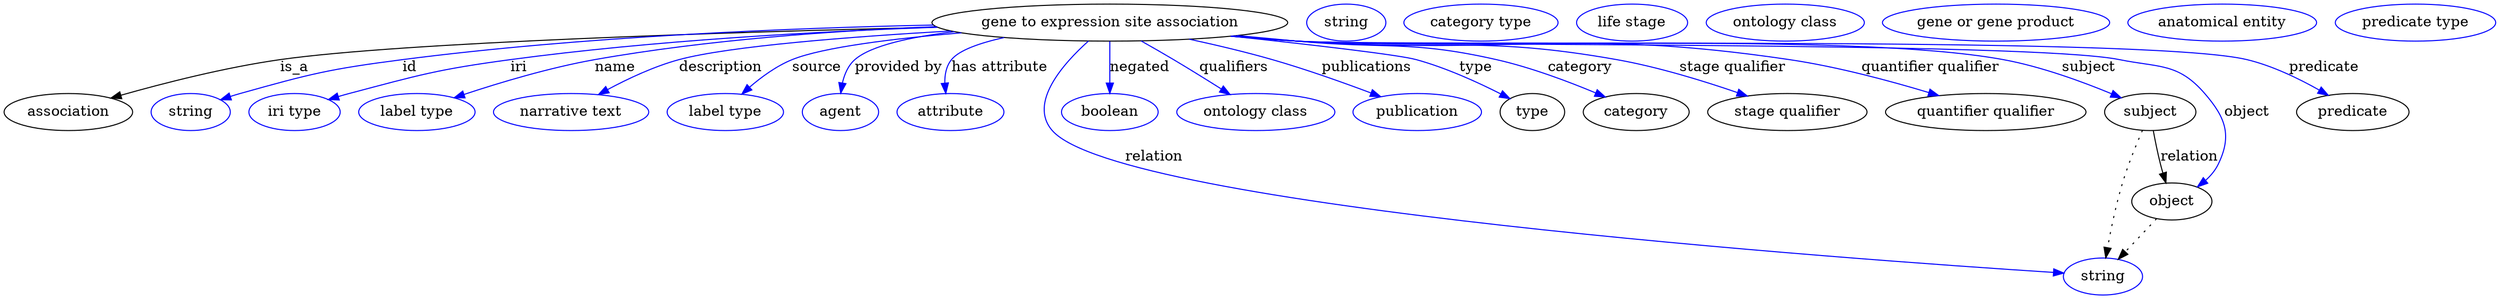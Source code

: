 digraph {
	graph [bb="0,0,2422.4,283"];
	node [label="\N"];
	"gene to expression site association"	[height=0.5,
		label="gene to expression site association",
		pos="1075.4,265",
		width=4.8024];
	association	[height=0.5,
		pos="62.394,178",
		width=1.7332];
	"gene to expression site association" -> association	[label=is_a,
		lp="282.39,221.5",
		pos="e,103.75,191.56 907.71,260.57 708.24,255.81 387.28,245.84 268.39,229 214.87,221.42 154.95,206.08 113.59,194.37"];
	id	[color=blue,
		height=0.5,
		label=string,
		pos="181.39,178",
		width=1.0652];
	"gene to expression site association" -> id	[color=blue,
		label=id,
		lp="394.39,221.5",
		pos="e,210.38,189.97 903.68,262.64 764.1,259.76 562.35,251.58 387.39,229 316.25,219.82 298.47,215.35 229.39,196 226.29,195.13 223.09,\
194.16 219.89,193.14",
		style=solid];
	iri	[color=blue,
		height=0.5,
		label="iri type",
		pos="282.39,178",
		width=1.2277];
	"gene to expression site association" -> iri	[color=blue,
		label=iri,
		lp="500.39,221.5",
		pos="e,315.32,190.14 907.96,260.48 791.09,256.43 631.7,247.72 492.39,229 421.73,219.5 404.32,214.25 335.39,196 332.02,195.11 328.55,194.13 \
325.07,193.11",
		style=solid];
	name	[color=blue,
		height=0.5,
		label="label type",
		pos="401.39,178",
		width=1.5707];
	"gene to expression site association" -> name	[color=blue,
		label=name,
		lp="594.39,221.5",
		pos="e,437.65,191.92 906.45,261.08 808.8,257.19 683.96,248.43 574.39,229 530.55,221.22 481.93,206.62 447.43,195.2",
		style=solid];
	description	[color=blue,
		height=0.5,
		label="narrative text",
		pos="551.39,178",
		width=2.0943];
	"gene to expression site association" -> description	[color=blue,
		label=description,
		lp="696.89,221.5",
		pos="e,577.98,194.98 920.85,256.89 822.55,251.25 704.93,242.11 656.39,229 632.16,222.45 606.71,210.47 586.93,199.88",
		style=solid];
	source	[color=blue,
		height=0.5,
		label="label type",
		pos="701.39,178",
		width=1.5707];
	"gene to expression site association" -> source	[color=blue,
		label=source,
		lp="790.39,221.5",
		pos="e,717.43,195.41 931.03,255.07 865.62,249.52 796.3,241.09 766.39,229 751.17,222.84 736.46,212.08 724.9,202.11",
		style=solid];
	"provided by"	[color=blue,
		height=0.5,
		label=agent,
		pos="813.39,178",
		width=1.0291];
	"gene to expression site association" -> "provided by"	[color=blue,
		label="provided by",
		lp="869.89,221.5",
		pos="e,813.66,196.34 924.27,256.18 881.9,251.11 843.1,242.75 827.39,229 820.84,223.26 817.23,214.72 815.29,206.32",
		style=solid];
	"has attribute"	[color=blue,
		height=0.5,
		label=attribute,
		pos="920.39,178",
		width=1.4443];
	"gene to expression site association" -> "has attribute"	[color=blue,
		label="has attribute",
		lp="968.39,221.5",
		pos="e,915.85,196.1 972.51,250.47 949.13,245.25 928.93,238.25 921.39,229 916.23,222.66 914.73,214.21 914.9,206.07",
		style=solid];
	relation	[color=blue,
		height=0.5,
		label=string,
		pos="2040.4,18",
		width=1.0652];
	"gene to expression site association" -> relation	[color=blue,
		label=relation,
		lp="1118.4,134.5",
		pos="e,2002.6,21.326 1054.6,247.1 1030.2,225.28 995.95,186.9 1019.4,160 1084.4,85.403 1799.2,34.455 1992.5,21.976",
		style=solid];
	negated	[color=blue,
		height=0.5,
		label=boolean,
		pos="1075.4,178",
		width=1.2999];
	"gene to expression site association" -> negated	[color=blue,
		label=negated,
		lp="1104.4,221.5",
		pos="e,1075.4,196.18 1075.4,246.8 1075.4,235.16 1075.4,219.55 1075.4,206.24",
		style=solid];
	qualifiers	[color=blue,
		height=0.5,
		label="ontology class",
		pos="1216.4,178",
		width=2.1304];
	"gene to expression site association" -> qualifiers	[color=blue,
		label=qualifiers,
		lp="1195.9,221.5",
		pos="e,1191.7,195.09 1105.8,247.21 1115.9,241.54 1127.2,235.09 1137.4,229 1152.5,219.98 1168.9,209.64 1182.9,200.72",
		style=solid];
	publications	[color=blue,
		height=0.5,
		label=publication,
		pos="1373.4,178",
		width=1.7332];
	"gene to expression site association" -> publications	[color=blue,
		label=publications,
		lp="1324.4,221.5",
		pos="e,1338.1,192.98 1153,248.82 1178.8,243.26 1207.5,236.47 1233.4,229 1265.6,219.71 1301.3,206.96 1328.5,196.66",
		style=solid];
	type	[height=0.5,
		pos="1485.4,178",
		width=0.86659];
	"gene to expression site association" -> type	[color=blue,
		label=type,
		lp="1430.4,221.5",
		pos="e,1463.6,191 1202.6,252.8 1268.1,246.28 1340.8,237.65 1372.4,229 1401.4,221.08 1432.4,206.87 1454.7,195.61",
		style=solid];
	category	[height=0.5,
		pos="1586.4,178",
		width=1.4263];
	"gene to expression site association" -> category	[color=blue,
		label=category,
		lp="1531.9,221.5",
		pos="e,1556.3,192.64 1199.2,252.43 1218.7,250.61 1238.6,248.75 1257.4,247 1343.2,238.99 1366.4,248.02 1450.4,229 1483.8,221.43 1520.2,\
207.75 1546.9,196.61",
		style=solid];
	"stage qualifier"	[height=0.5,
		pos="1733.4,178",
		width=2.1484];
	"gene to expression site association" -> "stage qualifier"	[color=blue,
		label="stage qualifier",
		lp="1679.9,221.5",
		pos="e,1694.4,193.57 1196.2,252.11 1216.6,250.28 1237.6,248.5 1257.4,247 1395,236.58 1431.5,253.07 1567.4,229 1607.7,221.87 1652,208.21 \
1684.7,196.97",
		style=solid];
	"quantifier qualifier"	[height=0.5,
		pos="1926.4,178",
		width=2.7081];
	"gene to expression site association" -> "quantifier qualifier"	[color=blue,
		label="quantifier qualifier",
		lp="1872.4,221.5",
		pos="e,1880.7,193.99 1194.8,251.9 1215.6,250.05 1237.1,248.33 1257.4,247 1469.5,233.11 1525.1,260.1 1735.4,229 1781.8,222.14 1833.1,208.34 \
1870.9,196.97",
		style=solid];
	subject	[height=0.5,
		pos="2086.4,178",
		width=1.2277];
	"gene to expression site association" -> subject	[color=blue,
		label=subject,
		lp="2026.4,221.5",
		pos="e,2058.1,191.85 1193.3,251.83 1214.6,249.96 1236.6,248.24 1257.4,247 1409.6,237.9 1793.4,256.5 1943.4,229 1980.2,222.26 2020.2,207.57 \
2048.6,195.85",
		style=solid];
	object	[height=0.5,
		pos="2107.4,91",
		width=1.0832];
	"gene to expression site association" -> object	[color=blue,
		label=object,
		lp="2180.4,178",
		pos="e,2132.3,105.25 1193.3,251.77 1214.6,249.9 1236.6,248.2 1257.4,247 1346,241.87 1969.4,246.68 2056.4,229 2095.3,221.09 2113.4,225.99 \
2139.4,196 2159.8,172.42 2166.1,155.03 2152.4,127 2149.5,121.17 2145.2,116.02 2140.3,111.6",
		style=solid];
	predicate	[height=0.5,
		pos="2283.4,178",
		width=1.5165];
	"gene to expression site association" -> predicate	[color=blue,
		label=predicate,
		lp="2255.4,221.5",
		pos="e,2259.5,194.28 1192.8,251.76 1214.3,249.88 1236.5,248.18 1257.4,247 1359.8,241.23 2080.7,252.96 2180.4,229 2205.3,223.03 2231.1,\
210.44 2250.7,199.38",
		style=solid];
	association_type	[color=blue,
		height=0.5,
		label=string,
		pos="1304.4,265",
		width=1.0652];
	association_category	[color=blue,
		height=0.5,
		label="category type",
		pos="1435.4,265",
		width=2.0762];
	"gene to expression site association_stage qualifier"	[color=blue,
		height=0.5,
		label="life stage",
		pos="1582.4,265",
		width=1.4985];
	"gene to expression site association_quantifier qualifier"	[color=blue,
		height=0.5,
		label="ontology class",
		pos="1731.4,265",
		width=2.1304];
	subject -> relation	[pos="e,2043.1,36.136 2078.8,160.24 2072.9,146.64 2064.8,126.88 2059.4,109 2053.1,88.265 2048.2,64.241 2044.9,46.231",
		style=dotted];
	subject -> object	[label=relation,
		lp="2124.4,134.5",
		pos="e,2101.7,108.98 2089.4,159.77 2091.2,150.09 2093.6,137.8 2096.4,127 2097.1,124.32 2097.9,121.53 2098.7,118.76"];
	"gene to expression site association_subject"	[color=blue,
		height=0.5,
		label="gene or gene product",
		pos="1936.4,265",
		width=3.0692];
	object -> relation	[pos="e,2055.2,34.713 2092.5,74.243 2083.6,64.775 2072.1,52.56 2062.1,42.024",
		style=dotted];
	"gene to expression site association_object"	[color=blue,
		height=0.5,
		label="anatomical entity",
		pos="2156.4,265",
		width=2.5456];
	"gene to expression site association_predicate"	[color=blue,
		height=0.5,
		label="predicate type",
		pos="2344.4,265",
		width=2.1665];
}

